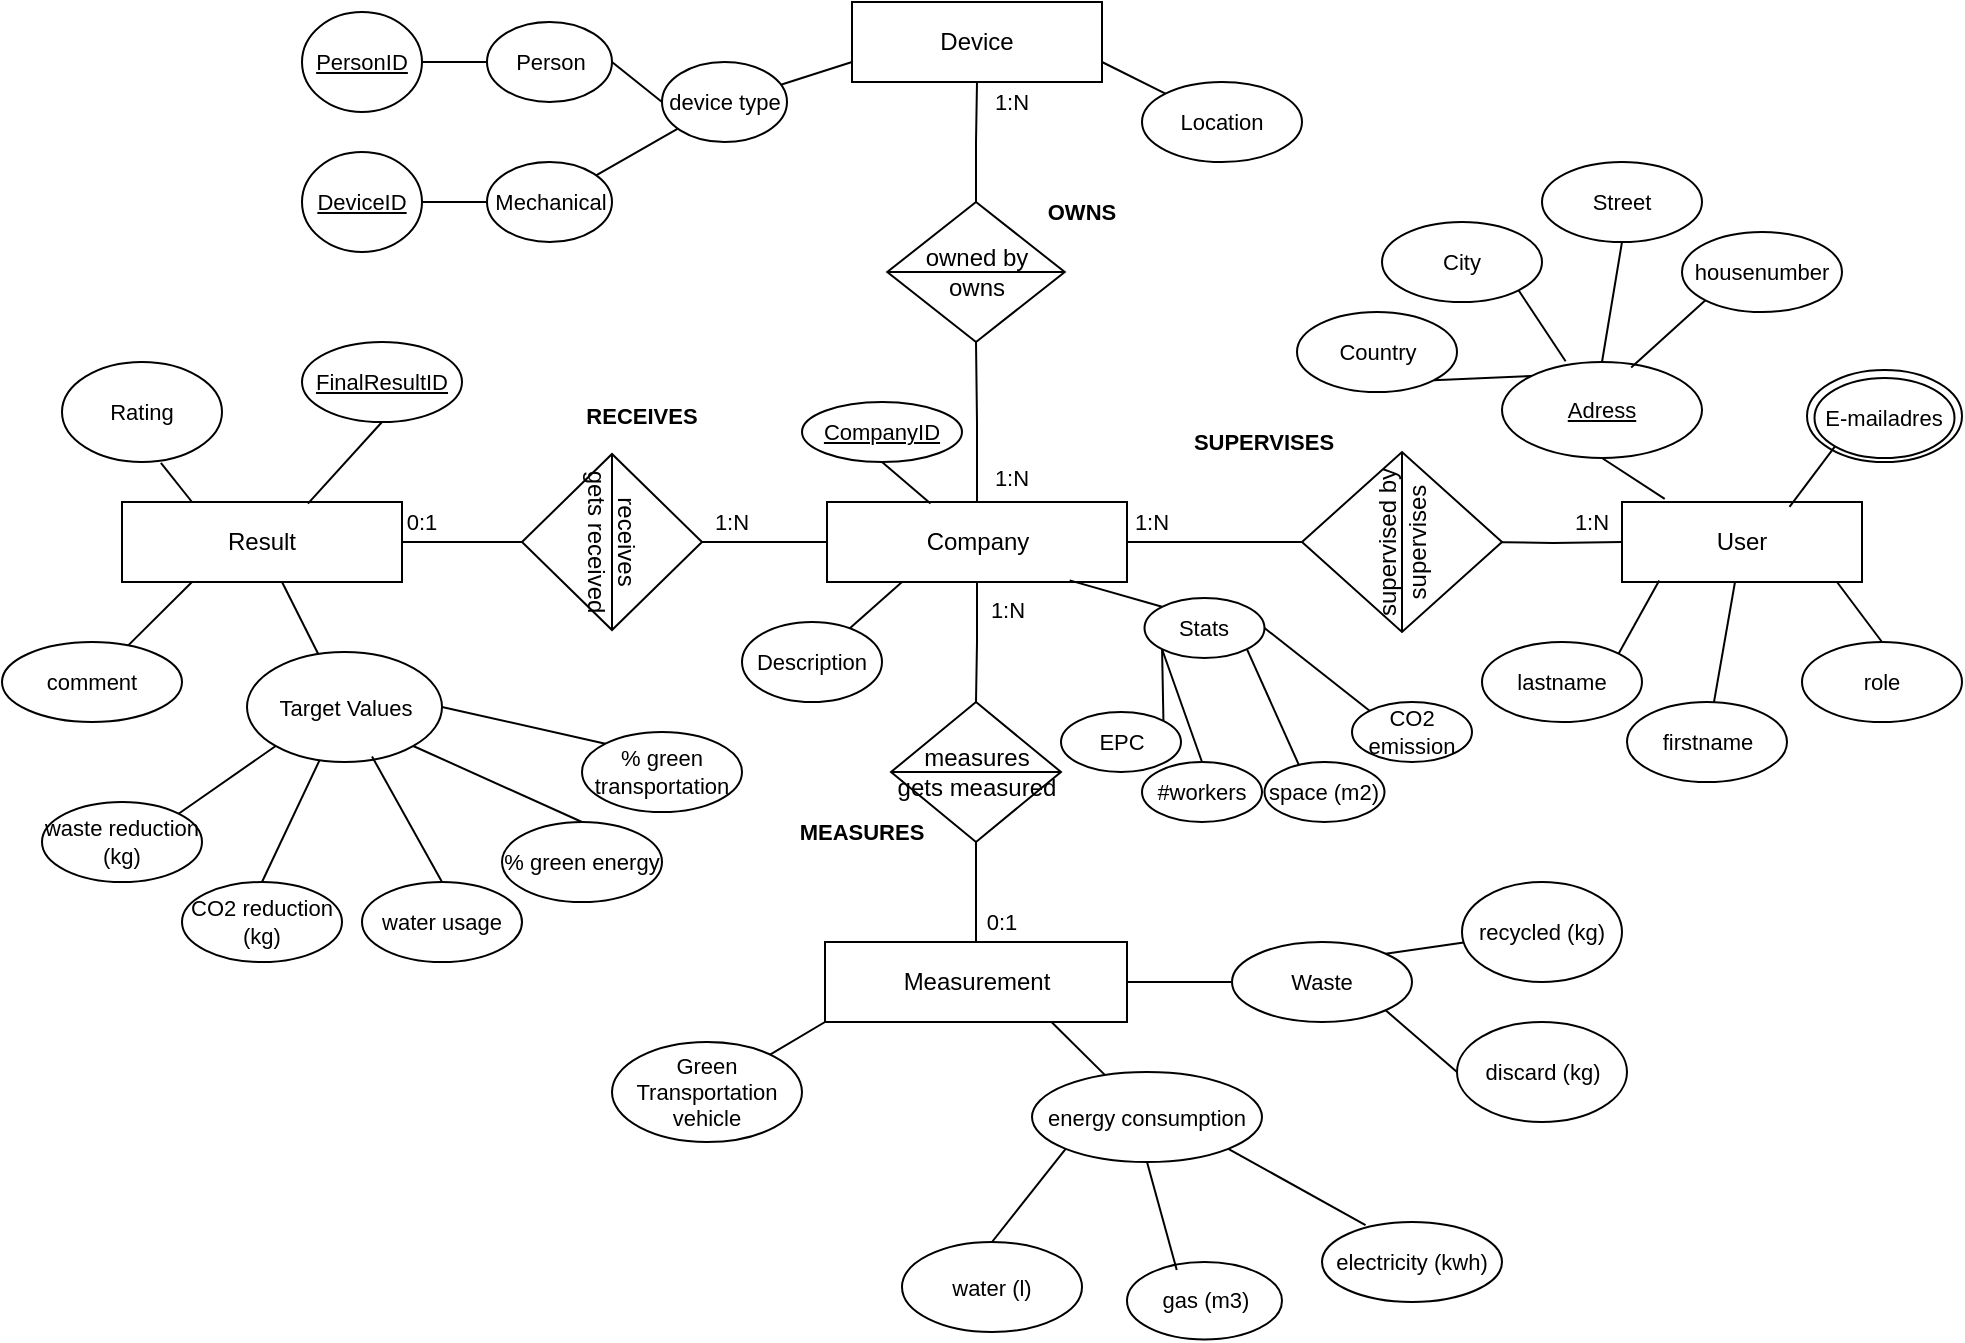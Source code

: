 <mxfile version="22.0.8" type="device">
  <diagram name="Pagina-1" id="bMcdnEoAaBAyS1gXEzR1">
    <mxGraphModel dx="1869" dy="565" grid="1" gridSize="10" guides="1" tooltips="1" connect="1" arrows="1" fold="1" page="1" pageScale="1" pageWidth="827" pageHeight="1169" background="none" math="0" shadow="0">
      <root>
        <mxCell id="0" />
        <mxCell id="1" parent="0" />
        <mxCell id="IOB-C0If9d33cHpbswls-18" style="edgeStyle=orthogonalEdgeStyle;rounded=0;orthogonalLoop=1;jettySize=auto;html=1;exitX=1;exitY=0.5;exitDx=0;exitDy=0;endArrow=none;endFill=0;" edge="1" parent="1" source="IOB-C0If9d33cHpbswls-1">
          <mxGeometry relative="1" as="geometry">
            <mxPoint x="540" y="270" as="targetPoint" />
          </mxGeometry>
        </mxCell>
        <mxCell id="IOB-C0If9d33cHpbswls-21" style="edgeStyle=orthogonalEdgeStyle;rounded=0;orthogonalLoop=1;jettySize=auto;html=1;exitX=0.5;exitY=1;exitDx=0;exitDy=0;entryX=0.5;entryY=0;entryDx=0;entryDy=0;endArrow=none;endFill=0;" edge="1" parent="1" source="IOB-C0If9d33cHpbswls-1" target="IOB-C0If9d33cHpbswls-13">
          <mxGeometry relative="1" as="geometry" />
        </mxCell>
        <mxCell id="IOB-C0If9d33cHpbswls-22" style="edgeStyle=orthogonalEdgeStyle;rounded=0;orthogonalLoop=1;jettySize=auto;html=1;exitX=0.5;exitY=0;exitDx=0;exitDy=0;entryX=0.5;entryY=1;entryDx=0;entryDy=0;endArrow=none;endFill=0;" edge="1" parent="1" source="IOB-C0If9d33cHpbswls-1" target="IOB-C0If9d33cHpbswls-12">
          <mxGeometry relative="1" as="geometry" />
        </mxCell>
        <mxCell id="IOB-C0If9d33cHpbswls-45" style="edgeStyle=none;shape=connector;rounded=0;orthogonalLoop=1;jettySize=auto;html=1;exitX=0.25;exitY=1;exitDx=0;exitDy=0;labelBackgroundColor=default;strokeColor=default;align=center;verticalAlign=middle;fontFamily=Helvetica;fontSize=11;fontColor=default;endArrow=none;endFill=0;" edge="1" parent="1" source="IOB-C0If9d33cHpbswls-1" target="IOB-C0If9d33cHpbswls-44">
          <mxGeometry relative="1" as="geometry" />
        </mxCell>
        <mxCell id="IOB-C0If9d33cHpbswls-1" value="Company" style="rounded=0;whiteSpace=wrap;html=1;" vertex="1" parent="1">
          <mxGeometry x="302.5" y="250" width="150" height="40" as="geometry" />
        </mxCell>
        <mxCell id="IOB-C0If9d33cHpbswls-29" style="shape=connector;rounded=0;orthogonalLoop=1;jettySize=auto;html=1;exitX=1;exitY=0.75;exitDx=0;exitDy=0;entryX=0;entryY=0;entryDx=0;entryDy=0;labelBackgroundColor=default;strokeColor=default;align=center;verticalAlign=middle;fontFamily=Helvetica;fontSize=11;fontColor=default;endArrow=none;endFill=0;" edge="1" parent="1" source="IOB-C0If9d33cHpbswls-3" target="IOB-C0If9d33cHpbswls-28">
          <mxGeometry relative="1" as="geometry" />
        </mxCell>
        <mxCell id="IOB-C0If9d33cHpbswls-42" style="edgeStyle=none;shape=connector;rounded=0;orthogonalLoop=1;jettySize=auto;html=1;exitX=0;exitY=0.75;exitDx=0;exitDy=0;labelBackgroundColor=default;strokeColor=default;align=center;verticalAlign=middle;fontFamily=Helvetica;fontSize=11;fontColor=default;endArrow=none;endFill=0;" edge="1" parent="1" source="IOB-C0If9d33cHpbswls-3" target="IOB-C0If9d33cHpbswls-41">
          <mxGeometry relative="1" as="geometry" />
        </mxCell>
        <mxCell id="IOB-C0If9d33cHpbswls-3" value="Device" style="rounded=0;whiteSpace=wrap;html=1;" vertex="1" parent="1">
          <mxGeometry x="315" width="125" height="40" as="geometry" />
        </mxCell>
        <mxCell id="IOB-C0If9d33cHpbswls-25" style="shape=connector;rounded=0;orthogonalLoop=1;jettySize=auto;html=1;entryX=0.5;entryY=0;entryDx=0;entryDy=0;labelBackgroundColor=default;strokeColor=default;align=center;verticalAlign=middle;fontFamily=Helvetica;fontSize=11;fontColor=default;endArrow=none;endFill=0;" edge="1" parent="1" target="IOB-C0If9d33cHpbswls-24">
          <mxGeometry relative="1" as="geometry">
            <mxPoint x="800" y="280" as="sourcePoint" />
          </mxGeometry>
        </mxCell>
        <mxCell id="IOB-C0If9d33cHpbswls-89" value="" style="edgeStyle=none;shape=connector;rounded=0;orthogonalLoop=1;jettySize=auto;html=1;labelBackgroundColor=default;strokeColor=default;align=center;verticalAlign=middle;fontFamily=Helvetica;fontSize=11;fontColor=default;endArrow=none;endFill=0;" edge="1" parent="1" source="IOB-C0If9d33cHpbswls-4" target="IOB-C0If9d33cHpbswls-88">
          <mxGeometry relative="1" as="geometry" />
        </mxCell>
        <mxCell id="IOB-C0If9d33cHpbswls-4" value="User" style="rounded=0;whiteSpace=wrap;html=1;" vertex="1" parent="1">
          <mxGeometry x="700" y="250" width="120" height="40" as="geometry" />
        </mxCell>
        <mxCell id="IOB-C0If9d33cHpbswls-16" style="edgeStyle=orthogonalEdgeStyle;rounded=0;orthogonalLoop=1;jettySize=auto;html=1;exitX=1;exitY=0.5;exitDx=0;exitDy=0;entryX=0.5;entryY=0;entryDx=0;entryDy=0;endArrow=none;endFill=0;" edge="1" parent="1" source="IOB-C0If9d33cHpbswls-5" target="IOB-C0If9d33cHpbswls-15">
          <mxGeometry relative="1" as="geometry" />
        </mxCell>
        <mxCell id="IOB-C0If9d33cHpbswls-46" style="edgeStyle=none;shape=connector;rounded=0;orthogonalLoop=1;jettySize=auto;html=1;exitX=0.25;exitY=1;exitDx=0;exitDy=0;labelBackgroundColor=default;strokeColor=default;align=center;verticalAlign=middle;fontFamily=Helvetica;fontSize=11;fontColor=default;endArrow=none;endFill=0;" edge="1" parent="1" source="IOB-C0If9d33cHpbswls-5" target="IOB-C0If9d33cHpbswls-47">
          <mxGeometry relative="1" as="geometry">
            <mxPoint y="350" as="targetPoint" />
          </mxGeometry>
        </mxCell>
        <mxCell id="IOB-C0If9d33cHpbswls-5" value="Result" style="rounded=0;whiteSpace=wrap;html=1;" vertex="1" parent="1">
          <mxGeometry x="-50" y="250" width="140" height="40" as="geometry" />
        </mxCell>
        <mxCell id="IOB-C0If9d33cHpbswls-31" style="edgeStyle=none;shape=connector;rounded=0;orthogonalLoop=1;jettySize=auto;html=1;exitX=0.75;exitY=1;exitDx=0;exitDy=0;labelBackgroundColor=default;strokeColor=default;align=center;verticalAlign=middle;fontFamily=Helvetica;fontSize=11;fontColor=default;endArrow=none;endFill=0;" edge="1" parent="1" source="IOB-C0If9d33cHpbswls-6" target="IOB-C0If9d33cHpbswls-30">
          <mxGeometry relative="1" as="geometry" />
        </mxCell>
        <mxCell id="IOB-C0If9d33cHpbswls-43" style="edgeStyle=none;shape=connector;rounded=0;orthogonalLoop=1;jettySize=auto;html=1;exitX=0;exitY=1;exitDx=0;exitDy=0;labelBackgroundColor=default;strokeColor=default;align=center;verticalAlign=middle;fontFamily=Helvetica;fontSize=11;fontColor=default;endArrow=none;endFill=0;" edge="1" parent="1" source="IOB-C0If9d33cHpbswls-6" target="IOB-C0If9d33cHpbswls-40">
          <mxGeometry relative="1" as="geometry" />
        </mxCell>
        <mxCell id="IOB-C0If9d33cHpbswls-6" value="Measurement" style="rounded=0;whiteSpace=wrap;html=1;" vertex="1" parent="1">
          <mxGeometry x="301.5" y="470" width="151" height="40" as="geometry" />
        </mxCell>
        <mxCell id="IOB-C0If9d33cHpbswls-23" style="edgeStyle=orthogonalEdgeStyle;rounded=0;orthogonalLoop=1;jettySize=auto;html=1;exitX=0.5;exitY=0;exitDx=0;exitDy=0;entryX=0.5;entryY=1;entryDx=0;entryDy=0;endArrow=none;endFill=0;" edge="1" parent="1" source="IOB-C0If9d33cHpbswls-12" target="IOB-C0If9d33cHpbswls-3">
          <mxGeometry relative="1" as="geometry" />
        </mxCell>
        <mxCell id="IOB-C0If9d33cHpbswls-12" value="owned by&lt;br&gt;owns" style="shape=sortShape;perimeter=rhombusPerimeter;whiteSpace=wrap;html=1;" vertex="1" parent="1">
          <mxGeometry x="332.63" y="100" width="88.75" height="70" as="geometry" />
        </mxCell>
        <mxCell id="IOB-C0If9d33cHpbswls-20" style="edgeStyle=orthogonalEdgeStyle;rounded=0;orthogonalLoop=1;jettySize=auto;html=1;exitX=0.5;exitY=1;exitDx=0;exitDy=0;entryX=0.5;entryY=0;entryDx=0;entryDy=0;endArrow=none;endFill=0;" edge="1" parent="1" source="IOB-C0If9d33cHpbswls-13" target="IOB-C0If9d33cHpbswls-6">
          <mxGeometry relative="1" as="geometry" />
        </mxCell>
        <mxCell id="IOB-C0If9d33cHpbswls-13" value="measures&lt;br&gt;gets measured" style="shape=sortShape;perimeter=rhombusPerimeter;whiteSpace=wrap;html=1;" vertex="1" parent="1">
          <mxGeometry x="334.5" y="350" width="85" height="70" as="geometry" />
        </mxCell>
        <mxCell id="IOB-C0If9d33cHpbswls-19" style="edgeStyle=orthogonalEdgeStyle;rounded=0;orthogonalLoop=1;jettySize=auto;html=1;entryX=0;entryY=0.5;entryDx=0;entryDy=0;endArrow=none;endFill=0;" edge="1" parent="1" target="IOB-C0If9d33cHpbswls-4">
          <mxGeometry relative="1" as="geometry">
            <mxPoint x="630" y="270" as="sourcePoint" />
          </mxGeometry>
        </mxCell>
        <mxCell id="IOB-C0If9d33cHpbswls-14" value="supervised by&lt;br&gt;supervises" style="shape=sortShape;perimeter=rhombusPerimeter;whiteSpace=wrap;html=1;direction=south;rotation=0;labelPosition=center;verticalLabelPosition=middle;align=center;verticalAlign=middle;horizontal=0;" vertex="1" parent="1">
          <mxGeometry x="540" y="225" width="100" height="90" as="geometry" />
        </mxCell>
        <mxCell id="IOB-C0If9d33cHpbswls-17" style="rounded=0;orthogonalLoop=1;jettySize=auto;html=1;exitX=0.5;exitY=1;exitDx=0;exitDy=0;entryX=0;entryY=0.5;entryDx=0;entryDy=0;strokeColor=default;endArrow=none;endFill=0;" edge="1" parent="1" source="IOB-C0If9d33cHpbswls-15" target="IOB-C0If9d33cHpbswls-1">
          <mxGeometry relative="1" as="geometry" />
        </mxCell>
        <mxCell id="IOB-C0If9d33cHpbswls-15" value="receives&lt;br&gt;gets received" style="shape=sortShape;perimeter=rhombusPerimeter;whiteSpace=wrap;html=1;direction=south;rotation=-180;labelPosition=center;verticalLabelPosition=middle;align=center;verticalAlign=middle;horizontal=0;" vertex="1" parent="1">
          <mxGeometry x="150" y="226" width="90" height="88" as="geometry" />
        </mxCell>
        <mxCell id="IOB-C0If9d33cHpbswls-24" value="role" style="ellipse;whiteSpace=wrap;html=1;fontFamily=Helvetica;fontSize=11;fontColor=default;" vertex="1" parent="1">
          <mxGeometry x="790" y="320" width="80" height="40" as="geometry" />
        </mxCell>
        <mxCell id="IOB-C0If9d33cHpbswls-28" value="Location" style="ellipse;whiteSpace=wrap;html=1;fontFamily=Helvetica;fontSize=11;fontColor=default;" vertex="1" parent="1">
          <mxGeometry x="460" y="40" width="80" height="40" as="geometry" />
        </mxCell>
        <mxCell id="IOB-C0If9d33cHpbswls-35" style="edgeStyle=none;shape=connector;rounded=0;orthogonalLoop=1;jettySize=auto;html=1;exitX=0;exitY=1;exitDx=0;exitDy=0;entryX=0.5;entryY=0;entryDx=0;entryDy=0;labelBackgroundColor=default;strokeColor=default;align=center;verticalAlign=middle;fontFamily=Helvetica;fontSize=11;fontColor=default;endArrow=none;endFill=0;" edge="1" parent="1" source="IOB-C0If9d33cHpbswls-30" target="IOB-C0If9d33cHpbswls-32">
          <mxGeometry relative="1" as="geometry" />
        </mxCell>
        <mxCell id="IOB-C0If9d33cHpbswls-30" value="energy consumption" style="ellipse;whiteSpace=wrap;html=1;fontFamily=Helvetica;fontSize=11;fontColor=default;" vertex="1" parent="1">
          <mxGeometry x="405" y="535" width="115" height="45" as="geometry" />
        </mxCell>
        <mxCell id="IOB-C0If9d33cHpbswls-32" value="water (l)" style="ellipse;whiteSpace=wrap;html=1;fontFamily=Helvetica;fontSize=11;fontColor=default;" vertex="1" parent="1">
          <mxGeometry x="340" y="620" width="90" height="45" as="geometry" />
        </mxCell>
        <mxCell id="IOB-C0If9d33cHpbswls-33" value="gas (m3)" style="ellipse;whiteSpace=wrap;html=1;fontFamily=Helvetica;fontSize=11;fontColor=default;" vertex="1" parent="1">
          <mxGeometry x="452.5" y="630" width="77.5" height="38.75" as="geometry" />
        </mxCell>
        <mxCell id="IOB-C0If9d33cHpbswls-34" value="electricity (kwh)" style="ellipse;whiteSpace=wrap;html=1;fontFamily=Helvetica;fontSize=11;fontColor=default;" vertex="1" parent="1">
          <mxGeometry x="550" y="610" width="90" height="40" as="geometry" />
        </mxCell>
        <mxCell id="IOB-C0If9d33cHpbswls-36" style="edgeStyle=none;shape=connector;rounded=0;orthogonalLoop=1;jettySize=auto;html=1;exitX=0.5;exitY=1;exitDx=0;exitDy=0;entryX=0.321;entryY=0.103;entryDx=0;entryDy=0;entryPerimeter=0;labelBackgroundColor=default;strokeColor=default;align=center;verticalAlign=middle;fontFamily=Helvetica;fontSize=11;fontColor=default;endArrow=none;endFill=0;" edge="1" parent="1" source="IOB-C0If9d33cHpbswls-30" target="IOB-C0If9d33cHpbswls-33">
          <mxGeometry relative="1" as="geometry" />
        </mxCell>
        <mxCell id="IOB-C0If9d33cHpbswls-37" style="edgeStyle=none;shape=connector;rounded=0;orthogonalLoop=1;jettySize=auto;html=1;exitX=1;exitY=1;exitDx=0;exitDy=0;entryX=0.242;entryY=0.04;entryDx=0;entryDy=0;entryPerimeter=0;labelBackgroundColor=default;strokeColor=default;align=center;verticalAlign=middle;fontFamily=Helvetica;fontSize=11;fontColor=default;endArrow=none;endFill=0;" edge="1" parent="1" source="IOB-C0If9d33cHpbswls-30" target="IOB-C0If9d33cHpbswls-34">
          <mxGeometry relative="1" as="geometry" />
        </mxCell>
        <mxCell id="IOB-C0If9d33cHpbswls-38" value="Rating" style="ellipse;whiteSpace=wrap;html=1;fontFamily=Helvetica;fontSize=11;fontColor=default;" vertex="1" parent="1">
          <mxGeometry x="-80" y="180" width="80" height="50" as="geometry" />
        </mxCell>
        <mxCell id="IOB-C0If9d33cHpbswls-39" style="edgeStyle=none;shape=connector;rounded=0;orthogonalLoop=1;jettySize=auto;html=1;exitX=0.25;exitY=0;exitDx=0;exitDy=0;entryX=0.618;entryY=1.008;entryDx=0;entryDy=0;entryPerimeter=0;labelBackgroundColor=default;strokeColor=default;align=center;verticalAlign=middle;fontFamily=Helvetica;fontSize=11;fontColor=default;endArrow=none;endFill=0;" edge="1" parent="1" source="IOB-C0If9d33cHpbswls-5" target="IOB-C0If9d33cHpbswls-38">
          <mxGeometry relative="1" as="geometry" />
        </mxCell>
        <mxCell id="IOB-C0If9d33cHpbswls-40" value="Green Transportation vehicle" style="ellipse;whiteSpace=wrap;html=1;fontFamily=Helvetica;fontSize=11;fontColor=default;" vertex="1" parent="1">
          <mxGeometry x="195" y="520" width="95" height="50" as="geometry" />
        </mxCell>
        <mxCell id="IOB-C0If9d33cHpbswls-51" style="edgeStyle=none;shape=connector;rounded=0;orthogonalLoop=1;jettySize=auto;html=1;exitX=0;exitY=0.5;exitDx=0;exitDy=0;entryX=1;entryY=0.5;entryDx=0;entryDy=0;labelBackgroundColor=default;strokeColor=default;align=center;verticalAlign=middle;fontFamily=Helvetica;fontSize=11;fontColor=default;endArrow=none;endFill=0;" edge="1" parent="1" source="IOB-C0If9d33cHpbswls-41" target="IOB-C0If9d33cHpbswls-48">
          <mxGeometry relative="1" as="geometry" />
        </mxCell>
        <mxCell id="IOB-C0If9d33cHpbswls-41" value="device type" style="ellipse;whiteSpace=wrap;html=1;fontFamily=Helvetica;fontSize=11;fontColor=default;" vertex="1" parent="1">
          <mxGeometry x="220" y="30" width="62.5" height="40" as="geometry" />
        </mxCell>
        <mxCell id="IOB-C0If9d33cHpbswls-44" value="Description" style="ellipse;whiteSpace=wrap;html=1;fontFamily=Helvetica;fontSize=11;fontColor=default;" vertex="1" parent="1">
          <mxGeometry x="260" y="310" width="70" height="40" as="geometry" />
        </mxCell>
        <mxCell id="IOB-C0If9d33cHpbswls-47" value="comment" style="ellipse;whiteSpace=wrap;html=1;fontFamily=Helvetica;fontSize=11;fontColor=default;" vertex="1" parent="1">
          <mxGeometry x="-110" y="320" width="90" height="40" as="geometry" />
        </mxCell>
        <mxCell id="IOB-C0If9d33cHpbswls-64" style="edgeStyle=none;shape=connector;rounded=0;orthogonalLoop=1;jettySize=auto;html=1;exitX=0;exitY=0.5;exitDx=0;exitDy=0;labelBackgroundColor=default;strokeColor=default;align=center;verticalAlign=middle;fontFamily=Helvetica;fontSize=11;fontColor=default;endArrow=none;endFill=0;" edge="1" parent="1" source="IOB-C0If9d33cHpbswls-48" target="IOB-C0If9d33cHpbswls-65">
          <mxGeometry relative="1" as="geometry">
            <mxPoint x="90" y="30" as="targetPoint" />
          </mxGeometry>
        </mxCell>
        <mxCell id="IOB-C0If9d33cHpbswls-48" value="Person" style="ellipse;whiteSpace=wrap;html=1;fontFamily=Helvetica;fontSize=11;fontColor=default;" vertex="1" parent="1">
          <mxGeometry x="132.5" y="10" width="62.5" height="40" as="geometry" />
        </mxCell>
        <mxCell id="IOB-C0If9d33cHpbswls-50" value="" style="edgeStyle=none;shape=connector;rounded=0;orthogonalLoop=1;jettySize=auto;html=1;labelBackgroundColor=default;strokeColor=default;align=center;verticalAlign=middle;fontFamily=Helvetica;fontSize=11;fontColor=default;endArrow=none;endFill=0;" edge="1" parent="1" source="IOB-C0If9d33cHpbswls-49" target="IOB-C0If9d33cHpbswls-41">
          <mxGeometry relative="1" as="geometry" />
        </mxCell>
        <mxCell id="IOB-C0If9d33cHpbswls-66" style="edgeStyle=none;shape=connector;rounded=0;orthogonalLoop=1;jettySize=auto;html=1;exitX=0;exitY=0.5;exitDx=0;exitDy=0;labelBackgroundColor=default;strokeColor=default;align=center;verticalAlign=middle;fontFamily=Helvetica;fontSize=11;fontColor=default;endArrow=none;endFill=0;" edge="1" parent="1" source="IOB-C0If9d33cHpbswls-49" target="IOB-C0If9d33cHpbswls-67">
          <mxGeometry relative="1" as="geometry">
            <mxPoint x="100" y="100" as="targetPoint" />
          </mxGeometry>
        </mxCell>
        <mxCell id="IOB-C0If9d33cHpbswls-49" value="Mechanical" style="ellipse;whiteSpace=wrap;html=1;fontFamily=Helvetica;fontSize=11;fontColor=default;" vertex="1" parent="1">
          <mxGeometry x="132.5" y="80" width="62.5" height="40" as="geometry" />
        </mxCell>
        <mxCell id="IOB-C0If9d33cHpbswls-58" style="edgeStyle=none;shape=connector;rounded=0;orthogonalLoop=1;jettySize=auto;html=1;exitX=0;exitY=1;exitDx=0;exitDy=0;entryX=0.5;entryY=0;entryDx=0;entryDy=0;labelBackgroundColor=default;strokeColor=default;align=center;verticalAlign=middle;fontFamily=Helvetica;fontSize=11;fontColor=default;endArrow=none;endFill=0;" edge="1" parent="1" source="IOB-C0If9d33cHpbswls-52" target="IOB-C0If9d33cHpbswls-53">
          <mxGeometry relative="1" as="geometry" />
        </mxCell>
        <mxCell id="IOB-C0If9d33cHpbswls-59" style="edgeStyle=none;shape=connector;rounded=0;orthogonalLoop=1;jettySize=auto;html=1;exitX=1;exitY=0.5;exitDx=0;exitDy=0;entryX=0;entryY=0;entryDx=0;entryDy=0;labelBackgroundColor=default;strokeColor=default;align=center;verticalAlign=middle;fontFamily=Helvetica;fontSize=11;fontColor=default;endArrow=none;endFill=0;" edge="1" parent="1" source="IOB-C0If9d33cHpbswls-52" target="IOB-C0If9d33cHpbswls-55">
          <mxGeometry relative="1" as="geometry" />
        </mxCell>
        <mxCell id="IOB-C0If9d33cHpbswls-63" style="edgeStyle=none;shape=connector;rounded=0;orthogonalLoop=1;jettySize=auto;html=1;exitX=0;exitY=1;exitDx=0;exitDy=0;entryX=1;entryY=0;entryDx=0;entryDy=0;labelBackgroundColor=default;strokeColor=default;align=center;verticalAlign=middle;fontFamily=Helvetica;fontSize=11;fontColor=default;endArrow=none;endFill=0;" edge="1" parent="1" source="IOB-C0If9d33cHpbswls-52" target="IOB-C0If9d33cHpbswls-62">
          <mxGeometry relative="1" as="geometry" />
        </mxCell>
        <mxCell id="IOB-C0If9d33cHpbswls-52" value="Stats" style="ellipse;whiteSpace=wrap;html=1;fontFamily=Helvetica;fontSize=11;fontColor=default;" vertex="1" parent="1">
          <mxGeometry x="461.25" y="298" width="60" height="30" as="geometry" />
        </mxCell>
        <mxCell id="IOB-C0If9d33cHpbswls-53" value="#workers" style="ellipse;whiteSpace=wrap;html=1;fontFamily=Helvetica;fontSize=11;fontColor=default;" vertex="1" parent="1">
          <mxGeometry x="460" y="380" width="60" height="30" as="geometry" />
        </mxCell>
        <mxCell id="IOB-C0If9d33cHpbswls-56" style="edgeStyle=none;shape=connector;rounded=0;orthogonalLoop=1;jettySize=auto;html=1;exitX=0.5;exitY=1;exitDx=0;exitDy=0;entryX=1;entryY=1;entryDx=0;entryDy=0;labelBackgroundColor=default;strokeColor=default;align=center;verticalAlign=middle;fontFamily=Helvetica;fontSize=11;fontColor=default;endArrow=none;endFill=0;" edge="1" parent="1" source="IOB-C0If9d33cHpbswls-54" target="IOB-C0If9d33cHpbswls-52">
          <mxGeometry relative="1" as="geometry" />
        </mxCell>
        <mxCell id="IOB-C0If9d33cHpbswls-54" value="space (m2)" style="ellipse;whiteSpace=wrap;html=1;fontFamily=Helvetica;fontSize=11;fontColor=default;" vertex="1" parent="1">
          <mxGeometry x="521.25" y="380" width="60" height="30" as="geometry" />
        </mxCell>
        <mxCell id="IOB-C0If9d33cHpbswls-55" value="CO2 emission" style="ellipse;whiteSpace=wrap;html=1;fontFamily=Helvetica;fontSize=11;fontColor=default;" vertex="1" parent="1">
          <mxGeometry x="565" y="350" width="60" height="30" as="geometry" />
        </mxCell>
        <mxCell id="IOB-C0If9d33cHpbswls-57" style="edgeStyle=none;shape=connector;rounded=0;orthogonalLoop=1;jettySize=auto;html=1;exitX=0;exitY=0;exitDx=0;exitDy=0;entryX=0.809;entryY=0.98;entryDx=0;entryDy=0;entryPerimeter=0;labelBackgroundColor=default;strokeColor=default;align=center;verticalAlign=middle;fontFamily=Helvetica;fontSize=11;fontColor=default;endArrow=none;endFill=0;" edge="1" parent="1" source="IOB-C0If9d33cHpbswls-52" target="IOB-C0If9d33cHpbswls-1">
          <mxGeometry relative="1" as="geometry" />
        </mxCell>
        <mxCell id="IOB-C0If9d33cHpbswls-62" value="EPC" style="ellipse;whiteSpace=wrap;html=1;fontFamily=Helvetica;fontSize=11;fontColor=default;" vertex="1" parent="1">
          <mxGeometry x="419.5" y="355" width="60" height="30" as="geometry" />
        </mxCell>
        <mxCell id="IOB-C0If9d33cHpbswls-65" value="PersonID" style="ellipse;whiteSpace=wrap;html=1;fontFamily=Helvetica;fontSize=11;fontColor=default;fontStyle=4" vertex="1" parent="1">
          <mxGeometry x="40" y="5" width="60" height="50" as="geometry" />
        </mxCell>
        <mxCell id="IOB-C0If9d33cHpbswls-67" value="DeviceID" style="ellipse;whiteSpace=wrap;html=1;fontFamily=Helvetica;fontSize=11;fontColor=default;fontStyle=4" vertex="1" parent="1">
          <mxGeometry x="40" y="75" width="60" height="50" as="geometry" />
        </mxCell>
        <mxCell id="IOB-C0If9d33cHpbswls-69" style="edgeStyle=none;shape=connector;rounded=0;orthogonalLoop=1;jettySize=auto;html=1;exitX=0;exitY=0.5;exitDx=0;exitDy=0;labelBackgroundColor=default;strokeColor=default;align=center;verticalAlign=middle;fontFamily=Helvetica;fontSize=11;fontColor=default;endArrow=none;endFill=0;" edge="1" parent="1" source="IOB-C0If9d33cHpbswls-68" target="IOB-C0If9d33cHpbswls-6">
          <mxGeometry relative="1" as="geometry" />
        </mxCell>
        <mxCell id="IOB-C0If9d33cHpbswls-73" style="edgeStyle=none;shape=connector;rounded=0;orthogonalLoop=1;jettySize=auto;html=1;exitX=1;exitY=1;exitDx=0;exitDy=0;entryX=0;entryY=0.5;entryDx=0;entryDy=0;labelBackgroundColor=default;strokeColor=default;align=center;verticalAlign=middle;fontFamily=Helvetica;fontSize=11;fontColor=default;endArrow=none;endFill=0;" edge="1" parent="1" source="IOB-C0If9d33cHpbswls-68" target="IOB-C0If9d33cHpbswls-72">
          <mxGeometry relative="1" as="geometry" />
        </mxCell>
        <mxCell id="IOB-C0If9d33cHpbswls-74" style="edgeStyle=none;shape=connector;rounded=0;orthogonalLoop=1;jettySize=auto;html=1;exitX=1;exitY=0;exitDx=0;exitDy=0;labelBackgroundColor=default;strokeColor=default;align=center;verticalAlign=middle;fontFamily=Helvetica;fontSize=11;fontColor=default;endArrow=none;endFill=0;" edge="1" parent="1" source="IOB-C0If9d33cHpbswls-68" target="IOB-C0If9d33cHpbswls-71">
          <mxGeometry relative="1" as="geometry" />
        </mxCell>
        <mxCell id="IOB-C0If9d33cHpbswls-68" value="Waste" style="ellipse;whiteSpace=wrap;html=1;fontFamily=Helvetica;fontSize=11;fontColor=default;" vertex="1" parent="1">
          <mxGeometry x="505" y="470" width="90" height="40" as="geometry" />
        </mxCell>
        <mxCell id="IOB-C0If9d33cHpbswls-71" value="recycled (kg)" style="ellipse;whiteSpace=wrap;html=1;fontFamily=Helvetica;fontSize=11;fontColor=default;" vertex="1" parent="1">
          <mxGeometry x="620" y="440" width="80" height="50" as="geometry" />
        </mxCell>
        <mxCell id="IOB-C0If9d33cHpbswls-72" value="discard (kg)" style="ellipse;whiteSpace=wrap;html=1;fontFamily=Helvetica;fontSize=11;fontColor=default;" vertex="1" parent="1">
          <mxGeometry x="617.5" y="510" width="85" height="50" as="geometry" />
        </mxCell>
        <mxCell id="IOB-C0If9d33cHpbswls-75" value="Adress" style="ellipse;whiteSpace=wrap;html=1;fontFamily=Helvetica;fontSize=11;fontColor=default;fontStyle=4" vertex="1" parent="1">
          <mxGeometry x="640" y="180" width="100" height="48" as="geometry" />
        </mxCell>
        <mxCell id="IOB-C0If9d33cHpbswls-81" style="edgeStyle=none;shape=connector;rounded=0;orthogonalLoop=1;jettySize=auto;html=1;exitX=1;exitY=1;exitDx=0;exitDy=0;entryX=0;entryY=0;entryDx=0;entryDy=0;labelBackgroundColor=default;strokeColor=default;align=center;verticalAlign=middle;fontFamily=Helvetica;fontSize=11;fontColor=default;endArrow=none;endFill=0;" edge="1" parent="1" source="IOB-C0If9d33cHpbswls-76" target="IOB-C0If9d33cHpbswls-75">
          <mxGeometry relative="1" as="geometry" />
        </mxCell>
        <mxCell id="IOB-C0If9d33cHpbswls-76" value="Country" style="ellipse;whiteSpace=wrap;html=1;fontFamily=Helvetica;fontSize=11;fontColor=default;fontStyle=0" vertex="1" parent="1">
          <mxGeometry x="537.5" y="155" width="80" height="40" as="geometry" />
        </mxCell>
        <mxCell id="IOB-C0If9d33cHpbswls-77" value="City" style="ellipse;whiteSpace=wrap;html=1;fontFamily=Helvetica;fontSize=11;fontColor=default;fontStyle=0" vertex="1" parent="1">
          <mxGeometry x="580" y="110" width="80" height="40" as="geometry" />
        </mxCell>
        <mxCell id="IOB-C0If9d33cHpbswls-83" style="edgeStyle=none;shape=connector;rounded=0;orthogonalLoop=1;jettySize=auto;html=1;exitX=0.5;exitY=1;exitDx=0;exitDy=0;entryX=0.5;entryY=0;entryDx=0;entryDy=0;labelBackgroundColor=default;strokeColor=default;align=center;verticalAlign=middle;fontFamily=Helvetica;fontSize=11;fontColor=default;endArrow=none;endFill=0;" edge="1" parent="1" source="IOB-C0If9d33cHpbswls-78" target="IOB-C0If9d33cHpbswls-75">
          <mxGeometry relative="1" as="geometry" />
        </mxCell>
        <mxCell id="IOB-C0If9d33cHpbswls-78" value="Street" style="ellipse;whiteSpace=wrap;html=1;fontFamily=Helvetica;fontSize=11;fontColor=default;fontStyle=0" vertex="1" parent="1">
          <mxGeometry x="660" y="80" width="80" height="40" as="geometry" />
        </mxCell>
        <mxCell id="IOB-C0If9d33cHpbswls-79" style="edgeStyle=none;shape=connector;rounded=0;orthogonalLoop=1;jettySize=auto;html=1;exitX=0.5;exitY=1;exitDx=0;exitDy=0;labelBackgroundColor=default;strokeColor=default;align=center;verticalAlign=middle;fontFamily=Helvetica;fontSize=11;fontColor=default;endArrow=none;endFill=0;" edge="1" parent="1" source="IOB-C0If9d33cHpbswls-76" target="IOB-C0If9d33cHpbswls-76">
          <mxGeometry relative="1" as="geometry" />
        </mxCell>
        <mxCell id="IOB-C0If9d33cHpbswls-80" value="housenumber" style="ellipse;whiteSpace=wrap;html=1;fontFamily=Helvetica;fontSize=11;fontColor=default;fontStyle=0" vertex="1" parent="1">
          <mxGeometry x="730" y="115" width="80" height="40" as="geometry" />
        </mxCell>
        <mxCell id="IOB-C0If9d33cHpbswls-82" style="edgeStyle=none;shape=connector;rounded=0;orthogonalLoop=1;jettySize=auto;html=1;exitX=1;exitY=1;exitDx=0;exitDy=0;entryX=0.318;entryY=-0.008;entryDx=0;entryDy=0;entryPerimeter=0;labelBackgroundColor=default;strokeColor=default;align=center;verticalAlign=middle;fontFamily=Helvetica;fontSize=11;fontColor=default;endArrow=none;endFill=0;" edge="1" parent="1" source="IOB-C0If9d33cHpbswls-77" target="IOB-C0If9d33cHpbswls-75">
          <mxGeometry relative="1" as="geometry" />
        </mxCell>
        <mxCell id="IOB-C0If9d33cHpbswls-84" style="edgeStyle=none;shape=connector;rounded=0;orthogonalLoop=1;jettySize=auto;html=1;exitX=0;exitY=1;exitDx=0;exitDy=0;entryX=0.646;entryY=0.058;entryDx=0;entryDy=0;entryPerimeter=0;labelBackgroundColor=default;strokeColor=default;align=center;verticalAlign=middle;fontFamily=Helvetica;fontSize=11;fontColor=default;endArrow=none;endFill=0;" edge="1" parent="1" source="IOB-C0If9d33cHpbswls-80" target="IOB-C0If9d33cHpbswls-75">
          <mxGeometry relative="1" as="geometry" />
        </mxCell>
        <mxCell id="IOB-C0If9d33cHpbswls-85" style="edgeStyle=none;shape=connector;rounded=0;orthogonalLoop=1;jettySize=auto;html=1;exitX=0.5;exitY=1;exitDx=0;exitDy=0;entryX=0.178;entryY=-0.038;entryDx=0;entryDy=0;entryPerimeter=0;labelBackgroundColor=default;strokeColor=default;align=center;verticalAlign=middle;fontFamily=Helvetica;fontSize=11;fontColor=default;endArrow=none;endFill=0;" edge="1" parent="1" source="IOB-C0If9d33cHpbswls-75" target="IOB-C0If9d33cHpbswls-4">
          <mxGeometry relative="1" as="geometry" />
        </mxCell>
        <mxCell id="IOB-C0If9d33cHpbswls-86" value="lastname" style="ellipse;whiteSpace=wrap;html=1;fontFamily=Helvetica;fontSize=11;fontColor=default;" vertex="1" parent="1">
          <mxGeometry x="630" y="320" width="80" height="40" as="geometry" />
        </mxCell>
        <mxCell id="IOB-C0If9d33cHpbswls-87" style="edgeStyle=none;shape=connector;rounded=0;orthogonalLoop=1;jettySize=auto;html=1;exitX=1;exitY=0;exitDx=0;exitDy=0;entryX=0.155;entryY=0.98;entryDx=0;entryDy=0;entryPerimeter=0;labelBackgroundColor=default;strokeColor=default;align=center;verticalAlign=middle;fontFamily=Helvetica;fontSize=11;fontColor=default;endArrow=none;endFill=0;" edge="1" parent="1" source="IOB-C0If9d33cHpbswls-86" target="IOB-C0If9d33cHpbswls-4">
          <mxGeometry relative="1" as="geometry" />
        </mxCell>
        <mxCell id="IOB-C0If9d33cHpbswls-88" value="firstname" style="ellipse;whiteSpace=wrap;html=1;fontFamily=Helvetica;fontSize=11;fontColor=default;" vertex="1" parent="1">
          <mxGeometry x="702.5" y="350" width="80" height="40" as="geometry" />
        </mxCell>
        <mxCell id="IOB-C0If9d33cHpbswls-91" value="" style="edgeStyle=none;shape=connector;rounded=0;orthogonalLoop=1;jettySize=auto;html=1;labelBackgroundColor=default;strokeColor=default;align=center;verticalAlign=middle;fontFamily=Helvetica;fontSize=11;fontColor=default;endArrow=none;endFill=0;" edge="1" parent="1" source="IOB-C0If9d33cHpbswls-90" target="IOB-C0If9d33cHpbswls-5">
          <mxGeometry relative="1" as="geometry" />
        </mxCell>
        <mxCell id="IOB-C0If9d33cHpbswls-90" value="Target Values" style="ellipse;whiteSpace=wrap;html=1;fontFamily=Helvetica;fontSize=11;fontColor=default;" vertex="1" parent="1">
          <mxGeometry x="12.5" y="325" width="97.5" height="55" as="geometry" />
        </mxCell>
        <mxCell id="IOB-C0If9d33cHpbswls-97" style="edgeStyle=none;shape=connector;rounded=0;orthogonalLoop=1;jettySize=auto;html=1;exitX=1;exitY=0;exitDx=0;exitDy=0;entryX=0;entryY=1;entryDx=0;entryDy=0;labelBackgroundColor=default;strokeColor=default;align=center;verticalAlign=middle;fontFamily=Helvetica;fontSize=11;fontColor=default;endArrow=none;endFill=0;" edge="1" parent="1" source="IOB-C0If9d33cHpbswls-92" target="IOB-C0If9d33cHpbswls-90">
          <mxGeometry relative="1" as="geometry" />
        </mxCell>
        <mxCell id="IOB-C0If9d33cHpbswls-92" value="waste reduction (kg)" style="ellipse;whiteSpace=wrap;html=1;fontFamily=Helvetica;fontSize=11;fontColor=default;" vertex="1" parent="1">
          <mxGeometry x="-90" y="400" width="80" height="40" as="geometry" />
        </mxCell>
        <mxCell id="IOB-C0If9d33cHpbswls-98" style="edgeStyle=none;shape=connector;rounded=0;orthogonalLoop=1;jettySize=auto;html=1;exitX=0.5;exitY=0;exitDx=0;exitDy=0;labelBackgroundColor=default;strokeColor=default;align=center;verticalAlign=middle;fontFamily=Helvetica;fontSize=11;fontColor=default;endArrow=none;endFill=0;" edge="1" parent="1" source="IOB-C0If9d33cHpbswls-93" target="IOB-C0If9d33cHpbswls-90">
          <mxGeometry relative="1" as="geometry" />
        </mxCell>
        <mxCell id="IOB-C0If9d33cHpbswls-93" value="CO2 reduction (kg)" style="ellipse;whiteSpace=wrap;html=1;fontFamily=Helvetica;fontSize=11;fontColor=default;" vertex="1" parent="1">
          <mxGeometry x="-20" y="440" width="80" height="40" as="geometry" />
        </mxCell>
        <mxCell id="IOB-C0If9d33cHpbswls-94" value="water usage" style="ellipse;whiteSpace=wrap;html=1;fontFamily=Helvetica;fontSize=11;fontColor=default;" vertex="1" parent="1">
          <mxGeometry x="70" y="440" width="80" height="40" as="geometry" />
        </mxCell>
        <mxCell id="IOB-C0If9d33cHpbswls-100" style="edgeStyle=none;shape=connector;rounded=0;orthogonalLoop=1;jettySize=auto;html=1;exitX=0.5;exitY=0;exitDx=0;exitDy=0;entryX=1;entryY=1;entryDx=0;entryDy=0;labelBackgroundColor=default;strokeColor=default;align=center;verticalAlign=middle;fontFamily=Helvetica;fontSize=11;fontColor=default;endArrow=none;endFill=0;" edge="1" parent="1" source="IOB-C0If9d33cHpbswls-95" target="IOB-C0If9d33cHpbswls-90">
          <mxGeometry relative="1" as="geometry" />
        </mxCell>
        <mxCell id="IOB-C0If9d33cHpbswls-95" value="% green energy" style="ellipse;whiteSpace=wrap;html=1;fontFamily=Helvetica;fontSize=11;fontColor=default;" vertex="1" parent="1">
          <mxGeometry x="140" y="410" width="80" height="40" as="geometry" />
        </mxCell>
        <mxCell id="IOB-C0If9d33cHpbswls-101" style="edgeStyle=none;shape=connector;rounded=0;orthogonalLoop=1;jettySize=auto;html=1;exitX=0;exitY=0;exitDx=0;exitDy=0;entryX=1;entryY=0.5;entryDx=0;entryDy=0;labelBackgroundColor=default;strokeColor=default;align=center;verticalAlign=middle;fontFamily=Helvetica;fontSize=11;fontColor=default;endArrow=none;endFill=0;" edge="1" parent="1" source="IOB-C0If9d33cHpbswls-96" target="IOB-C0If9d33cHpbswls-90">
          <mxGeometry relative="1" as="geometry" />
        </mxCell>
        <mxCell id="IOB-C0If9d33cHpbswls-96" value="% green transportation" style="ellipse;whiteSpace=wrap;html=1;fontFamily=Helvetica;fontSize=11;fontColor=default;" vertex="1" parent="1">
          <mxGeometry x="180" y="365" width="80" height="40" as="geometry" />
        </mxCell>
        <mxCell id="IOB-C0If9d33cHpbswls-99" style="edgeStyle=none;shape=connector;rounded=0;orthogonalLoop=1;jettySize=auto;html=1;exitX=0.5;exitY=0;exitDx=0;exitDy=0;entryX=0.641;entryY=0.949;entryDx=0;entryDy=0;entryPerimeter=0;labelBackgroundColor=default;strokeColor=default;align=center;verticalAlign=middle;fontFamily=Helvetica;fontSize=11;fontColor=default;endArrow=none;endFill=0;" edge="1" parent="1" source="IOB-C0If9d33cHpbswls-94" target="IOB-C0If9d33cHpbswls-90">
          <mxGeometry relative="1" as="geometry" />
        </mxCell>
        <mxCell id="IOB-C0If9d33cHpbswls-104" value="CompanyID" style="ellipse;whiteSpace=wrap;html=1;fontFamily=Helvetica;fontSize=11;fontColor=default;fontStyle=4" vertex="1" parent="1">
          <mxGeometry x="290" y="200" width="80" height="30" as="geometry" />
        </mxCell>
        <mxCell id="IOB-C0If9d33cHpbswls-105" style="edgeStyle=none;shape=connector;rounded=0;orthogonalLoop=1;jettySize=auto;html=1;exitX=0.5;exitY=1;exitDx=0;exitDy=0;entryX=0.345;entryY=0.02;entryDx=0;entryDy=0;entryPerimeter=0;labelBackgroundColor=default;strokeColor=default;align=center;verticalAlign=middle;fontFamily=Helvetica;fontSize=11;fontColor=default;endArrow=none;endFill=0;" edge="1" parent="1" source="IOB-C0If9d33cHpbswls-104" target="IOB-C0If9d33cHpbswls-1">
          <mxGeometry relative="1" as="geometry" />
        </mxCell>
        <mxCell id="IOB-C0If9d33cHpbswls-106" value="FinalResultID" style="ellipse;whiteSpace=wrap;html=1;fontFamily=Helvetica;fontSize=11;fontColor=default;fontStyle=4" vertex="1" parent="1">
          <mxGeometry x="40" y="170" width="80" height="40" as="geometry" />
        </mxCell>
        <mxCell id="IOB-C0If9d33cHpbswls-107" style="edgeStyle=none;shape=connector;rounded=0;orthogonalLoop=1;jettySize=auto;html=1;exitX=0.5;exitY=1;exitDx=0;exitDy=0;entryX=0.664;entryY=0.02;entryDx=0;entryDy=0;entryPerimeter=0;labelBackgroundColor=default;strokeColor=default;align=center;verticalAlign=middle;fontFamily=Helvetica;fontSize=11;fontColor=default;endArrow=none;endFill=0;" edge="1" parent="1" source="IOB-C0If9d33cHpbswls-106" target="IOB-C0If9d33cHpbswls-5">
          <mxGeometry relative="1" as="geometry" />
        </mxCell>
        <mxCell id="IOB-C0If9d33cHpbswls-110" value="" style="ellipse;whiteSpace=wrap;html=1;fontFamily=Helvetica;fontSize=11;fontColor=default;" vertex="1" parent="1">
          <mxGeometry x="792.5" y="184" width="77.5" height="46" as="geometry" />
        </mxCell>
        <mxCell id="IOB-C0If9d33cHpbswls-111" value="E-mailadres" style="ellipse;whiteSpace=wrap;html=1;fontFamily=Helvetica;fontSize=11;fontColor=default;" vertex="1" parent="1">
          <mxGeometry x="796.25" y="188" width="70" height="40" as="geometry" />
        </mxCell>
        <mxCell id="IOB-C0If9d33cHpbswls-112" style="edgeStyle=none;shape=connector;rounded=0;orthogonalLoop=1;jettySize=auto;html=1;exitX=0;exitY=1;exitDx=0;exitDy=0;entryX=0.698;entryY=0.06;entryDx=0;entryDy=0;entryPerimeter=0;labelBackgroundColor=default;strokeColor=default;align=center;verticalAlign=middle;fontFamily=Helvetica;fontSize=11;fontColor=default;endArrow=none;endFill=0;" edge="1" parent="1" source="IOB-C0If9d33cHpbswls-111" target="IOB-C0If9d33cHpbswls-4">
          <mxGeometry relative="1" as="geometry" />
        </mxCell>
        <mxCell id="IOB-C0If9d33cHpbswls-113" value="&lt;b&gt;OWNS&lt;/b&gt;" style="rounded=0;whiteSpace=wrap;html=1;fontFamily=Helvetica;fontSize=11;fontColor=default;strokeColor=none;fillColor=none;" vertex="1" parent="1">
          <mxGeometry x="370" y="95" width="120" height="20" as="geometry" />
        </mxCell>
        <mxCell id="IOB-C0If9d33cHpbswls-114" value="&lt;b&gt;RECEIVES&lt;/b&gt;" style="rounded=0;whiteSpace=wrap;html=1;fontFamily=Helvetica;fontSize=11;fontColor=default;strokeColor=none;fillColor=none;" vertex="1" parent="1">
          <mxGeometry x="150" y="197" width="120" height="20" as="geometry" />
        </mxCell>
        <mxCell id="IOB-C0If9d33cHpbswls-115" value="&lt;b&gt;SUPERVISES&lt;/b&gt;" style="rounded=0;whiteSpace=wrap;html=1;fontFamily=Helvetica;fontSize=11;fontColor=default;strokeColor=none;fillColor=none;" vertex="1" parent="1">
          <mxGeometry x="461.25" y="210" width="120" height="20" as="geometry" />
        </mxCell>
        <mxCell id="IOB-C0If9d33cHpbswls-116" value="&lt;b&gt;MEASURES&lt;/b&gt;" style="rounded=0;whiteSpace=wrap;html=1;fontFamily=Helvetica;fontSize=11;fontColor=default;strokeColor=none;fillColor=none;" vertex="1" parent="1">
          <mxGeometry x="260" y="405" width="120" height="20" as="geometry" />
        </mxCell>
        <mxCell id="IOB-C0If9d33cHpbswls-117" value="1:N" style="rounded=0;whiteSpace=wrap;html=1;fontFamily=Helvetica;fontSize=11;fontColor=default;strokeColor=none;fillColor=none;" vertex="1" parent="1">
          <mxGeometry x="405" y="250" width="120" height="20" as="geometry" />
        </mxCell>
        <mxCell id="IOB-C0If9d33cHpbswls-118" value="1:N" style="rounded=0;whiteSpace=wrap;html=1;fontFamily=Helvetica;fontSize=11;fontColor=default;strokeColor=none;fillColor=none;" vertex="1" parent="1">
          <mxGeometry x="625" y="250" width="120" height="20" as="geometry" />
        </mxCell>
        <mxCell id="IOB-C0If9d33cHpbswls-119" value="1:N" style="rounded=0;whiteSpace=wrap;html=1;fontFamily=Helvetica;fontSize=11;fontColor=default;strokeColor=none;fillColor=none;" vertex="1" parent="1">
          <mxGeometry x="332.63" y="294" width="120" height="20" as="geometry" />
        </mxCell>
        <mxCell id="IOB-C0If9d33cHpbswls-120" value="0:1" style="rounded=0;whiteSpace=wrap;html=1;fontFamily=Helvetica;fontSize=11;fontColor=default;strokeColor=none;fillColor=none;" vertex="1" parent="1">
          <mxGeometry x="330" y="450" width="120" height="20" as="geometry" />
        </mxCell>
        <mxCell id="IOB-C0If9d33cHpbswls-121" value="1:N" style="rounded=0;whiteSpace=wrap;html=1;fontFamily=Helvetica;fontSize=11;fontColor=default;strokeColor=none;fillColor=none;" vertex="1" parent="1">
          <mxGeometry x="195" y="250" width="120" height="20" as="geometry" />
        </mxCell>
        <mxCell id="IOB-C0If9d33cHpbswls-122" value="0:1" style="rounded=0;whiteSpace=wrap;html=1;fontFamily=Helvetica;fontSize=11;fontColor=default;strokeColor=none;fillColor=none;" vertex="1" parent="1">
          <mxGeometry x="40" y="250" width="120" height="20" as="geometry" />
        </mxCell>
        <mxCell id="IOB-C0If9d33cHpbswls-123" value="1:N" style="rounded=0;whiteSpace=wrap;html=1;fontFamily=Helvetica;fontSize=11;fontColor=default;strokeColor=none;fillColor=none;" vertex="1" parent="1">
          <mxGeometry x="334.5" y="228" width="120" height="20" as="geometry" />
        </mxCell>
        <mxCell id="IOB-C0If9d33cHpbswls-125" value="1:N" style="rounded=0;whiteSpace=wrap;html=1;fontFamily=Helvetica;fontSize=11;fontColor=default;strokeColor=none;fillColor=none;" vertex="1" parent="1">
          <mxGeometry x="334.5" y="40" width="120" height="20" as="geometry" />
        </mxCell>
      </root>
    </mxGraphModel>
  </diagram>
</mxfile>
